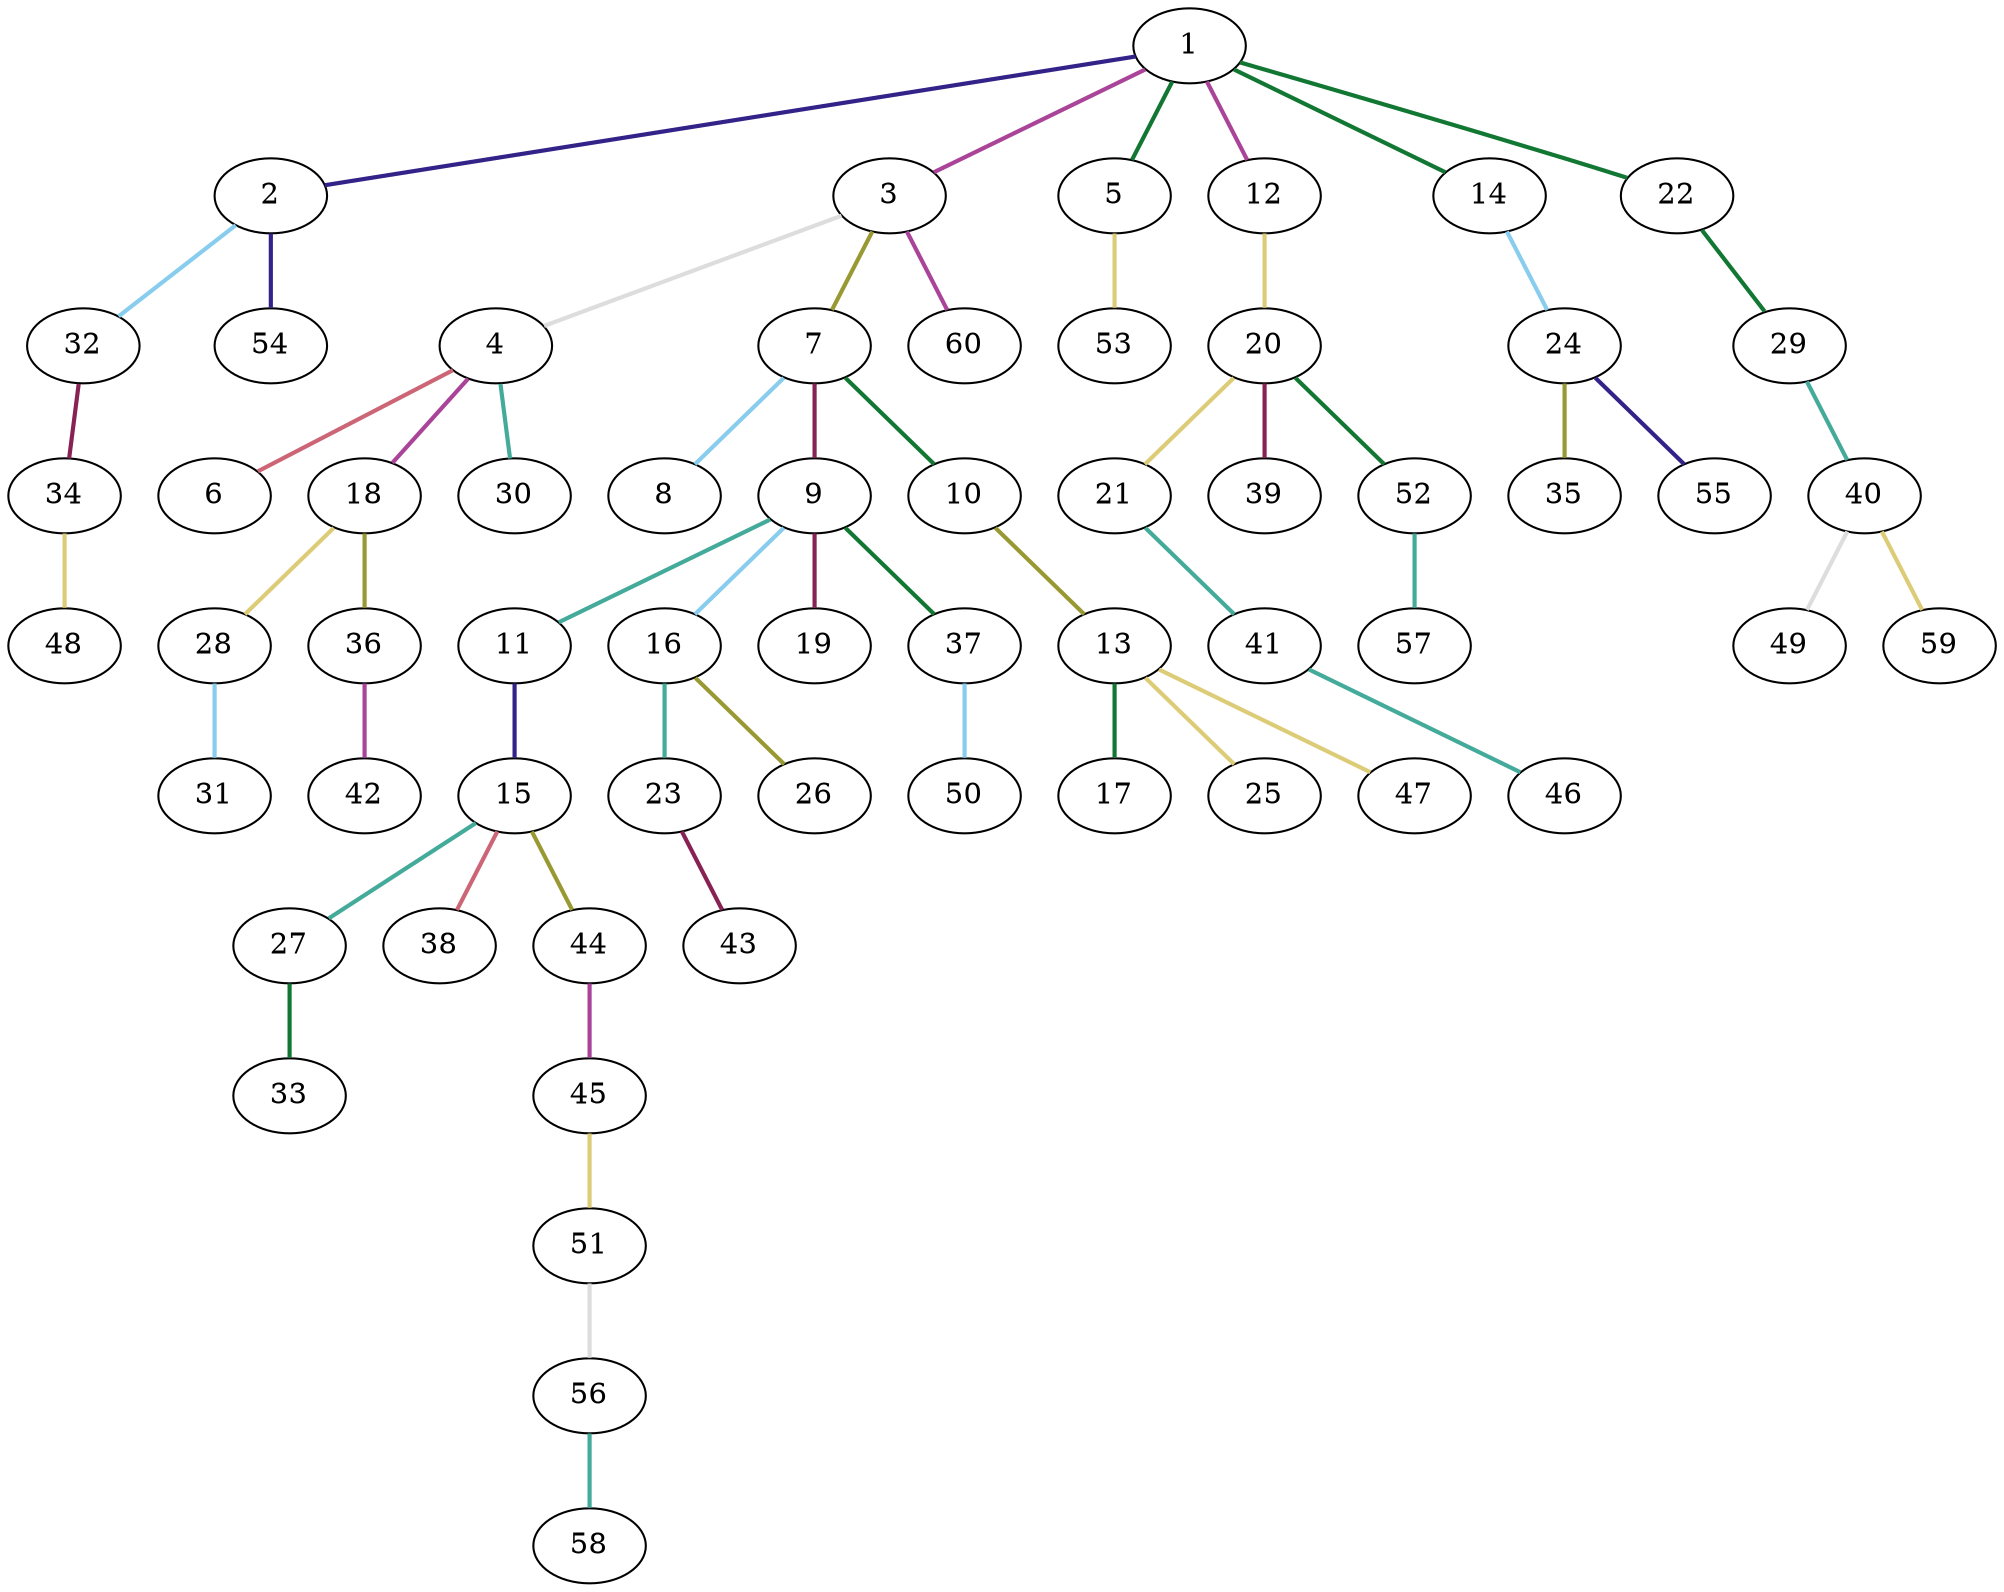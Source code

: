 graph {
	graph [rankdir=BT]
	1
	2
	2 -- 1 [color="#332288" style=bold]
	3
	3 -- 1 [color="#AA4499" style=bold]
	4
	4 -- 3 [color="#DDDDDD" style=bold]
	5
	5 -- 1 [color="#117733" style=bold]
	6
	6 -- 4 [color="#CC6677" style=bold]
	7
	7 -- 3 [color="#999933" style=bold]
	8
	8 -- 7 [color="#88CCEE" style=bold]
	9
	9 -- 7 [color="#882255" style=bold]
	10
	10 -- 7 [color="#117733" style=bold]
	11
	11 -- 9 [color="#44AA99" style=bold]
	12
	12 -- 1 [color="#AA4499" style=bold]
	13
	13 -- 10 [color="#999933" style=bold]
	14
	14 -- 1 [color="#117733" style=bold]
	15
	15 -- 11 [color="#332288" style=bold]
	16
	16 -- 9 [color="#88CCEE" style=bold]
	17
	17 -- 13 [color="#117733" style=bold]
	18
	18 -- 4 [color="#AA4499" style=bold]
	19
	19 -- 9 [color="#882255" style=bold]
	20
	20 -- 12 [color="#DDCC77" style=bold]
	21
	21 -- 20 [color="#DDCC77" style=bold]
	22
	22 -- 1 [color="#117733" style=bold]
	23
	23 -- 16 [color="#44AA99" style=bold]
	24
	24 -- 14 [color="#88CCEE" style=bold]
	25
	25 -- 13 [color="#DDCC77" style=bold]
	26
	26 -- 16 [color="#999933" style=bold]
	27
	27 -- 15 [color="#44AA99" style=bold]
	28
	28 -- 18 [color="#DDCC77" style=bold]
	29
	29 -- 22 [color="#117733" style=bold]
	30
	30 -- 4 [color="#44AA99" style=bold]
	31
	31 -- 28 [color="#88CCEE" style=bold]
	32
	32 -- 2 [color="#88CCEE" style=bold]
	33
	33 -- 27 [color="#117733" style=bold]
	34
	34 -- 32 [color="#882255" style=bold]
	35
	35 -- 24 [color="#999933" style=bold]
	36
	36 -- 18 [color="#999933" style=bold]
	37
	37 -- 9 [color="#117733" style=bold]
	38
	38 -- 15 [color="#CC6677" style=bold]
	39
	39 -- 20 [color="#882255" style=bold]
	40
	40 -- 29 [color="#44AA99" style=bold]
	41
	41 -- 21 [color="#44AA99" style=bold]
	42
	42 -- 36 [color="#AA4499" style=bold]
	43
	43 -- 23 [color="#882255" style=bold]
	44
	44 -- 15 [color="#999933" style=bold]
	45
	45 -- 44 [color="#AA4499" style=bold]
	46
	46 -- 41 [color="#44AA99" style=bold]
	47
	47 -- 13 [color="#DDCC77" style=bold]
	48
	48 -- 34 [color="#DDCC77" style=bold]
	49
	49 -- 40 [color="#DDDDDD" style=bold]
	50
	50 -- 37 [color="#88CCEE" style=bold]
	51
	51 -- 45 [color="#DDCC77" style=bold]
	52
	52 -- 20 [color="#117733" style=bold]
	53
	53 -- 5 [color="#DDCC77" style=bold]
	54
	54 -- 2 [color="#332288" style=bold]
	55
	55 -- 24 [color="#332288" style=bold]
	56
	56 -- 51 [color="#DDDDDD" style=bold]
	57
	57 -- 52 [color="#44AA99" style=bold]
	58
	58 -- 56 [color="#44AA99" style=bold]
	59
	59 -- 40 [color="#DDCC77" style=bold]
	60
	60 -- 3 [color="#AA4499" style=bold]
}
